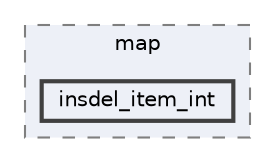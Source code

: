 digraph "external/libcds/test/stress/map/insdel_item_int"
{
 // LATEX_PDF_SIZE
  bgcolor="transparent";
  edge [fontname=Helvetica,fontsize=10,labelfontname=Helvetica,labelfontsize=10];
  node [fontname=Helvetica,fontsize=10,shape=box,height=0.2,width=0.4];
  compound=true
  subgraph clusterdir_bbbed77a44dcb5e01806f53631a2b293 {
    graph [ bgcolor="#edf0f7", pencolor="grey50", label="map", fontname=Helvetica,fontsize=10 style="filled,dashed", URL="dir_bbbed77a44dcb5e01806f53631a2b293.html",tooltip=""]
  dir_ec12b7ddaa260c748f16c41d4e05c7e8 [label="insdel_item_int", fillcolor="#edf0f7", color="grey25", style="filled,bold", URL="dir_ec12b7ddaa260c748f16c41d4e05c7e8.html",tooltip=""];
  }
}

